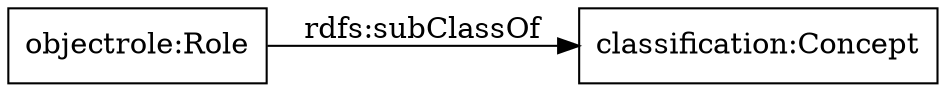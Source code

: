 digraph ar2dtool_diagram { 
rankdir=LR;
size="1000"
node [shape = rectangle, color="black"]; "objectrole:Role" "classification:Concept" ; /*classes style*/
	"objectrole:Role" -> "classification:Concept" [ label = "rdfs:subClassOf" ];

}
